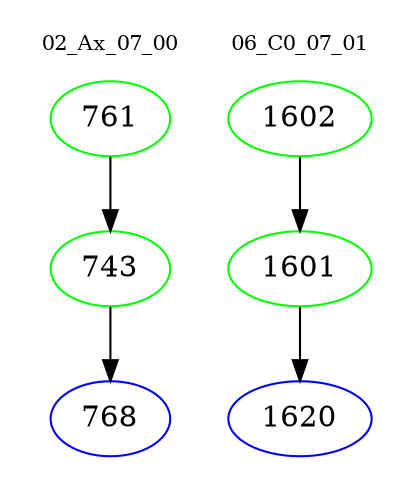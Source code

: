digraph{
subgraph cluster_0 {
color = white
label = "02_Ax_07_00";
fontsize=10;
T0_761 [label="761", color="green"]
T0_761 -> T0_743 [color="black"]
T0_743 [label="743", color="green"]
T0_743 -> T0_768 [color="black"]
T0_768 [label="768", color="blue"]
}
subgraph cluster_1 {
color = white
label = "06_C0_07_01";
fontsize=10;
T1_1602 [label="1602", color="green"]
T1_1602 -> T1_1601 [color="black"]
T1_1601 [label="1601", color="green"]
T1_1601 -> T1_1620 [color="black"]
T1_1620 [label="1620", color="blue"]
}
}
